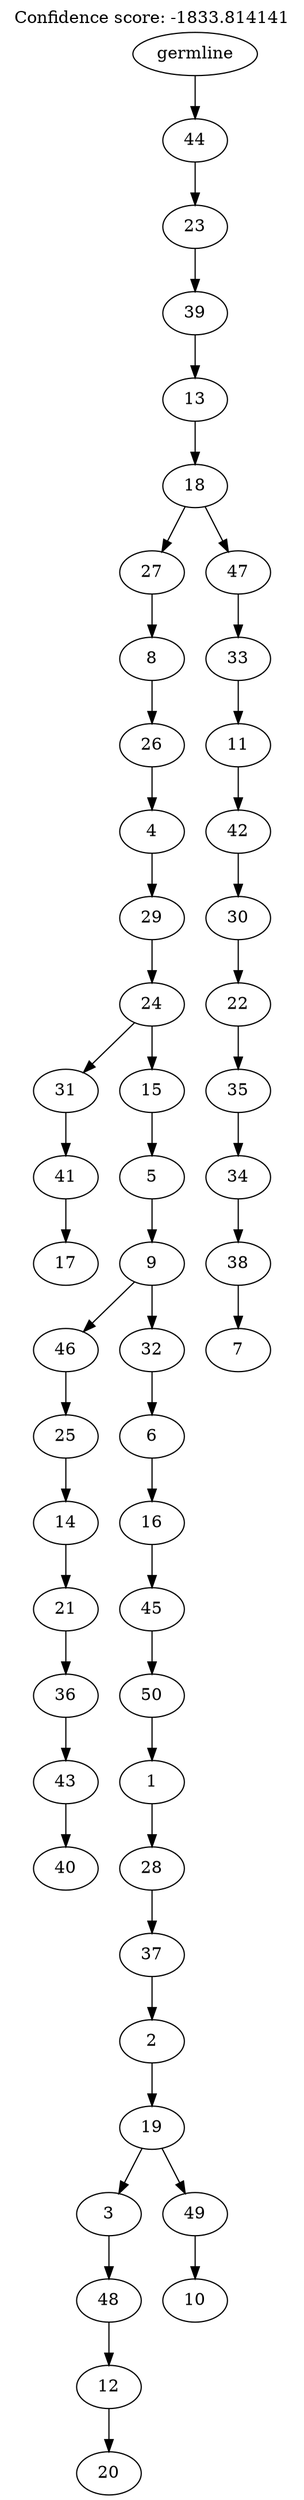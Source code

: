 digraph g {
	"49" -> "50";
	"50" [label="17"];
	"48" -> "49";
	"49" [label="41"];
	"46" -> "47";
	"47" [label="40"];
	"45" -> "46";
	"46" [label="43"];
	"44" -> "45";
	"45" [label="36"];
	"43" -> "44";
	"44" [label="21"];
	"42" -> "43";
	"43" [label="14"];
	"41" -> "42";
	"42" [label="25"];
	"39" -> "40";
	"40" [label="20"];
	"38" -> "39";
	"39" [label="12"];
	"37" -> "38";
	"38" [label="48"];
	"35" -> "36";
	"36" [label="10"];
	"34" -> "35";
	"35" [label="49"];
	"34" -> "37";
	"37" [label="3"];
	"33" -> "34";
	"34" [label="19"];
	"32" -> "33";
	"33" [label="2"];
	"31" -> "32";
	"32" [label="37"];
	"30" -> "31";
	"31" [label="28"];
	"29" -> "30";
	"30" [label="1"];
	"28" -> "29";
	"29" [label="50"];
	"27" -> "28";
	"28" [label="45"];
	"26" -> "27";
	"27" [label="16"];
	"25" -> "26";
	"26" [label="6"];
	"24" -> "25";
	"25" [label="32"];
	"24" -> "41";
	"41" [label="46"];
	"23" -> "24";
	"24" [label="9"];
	"22" -> "23";
	"23" [label="5"];
	"21" -> "22";
	"22" [label="15"];
	"21" -> "48";
	"48" [label="31"];
	"20" -> "21";
	"21" [label="24"];
	"19" -> "20";
	"20" [label="29"];
	"18" -> "19";
	"19" [label="4"];
	"17" -> "18";
	"18" [label="26"];
	"16" -> "17";
	"17" [label="8"];
	"14" -> "15";
	"15" [label="7"];
	"13" -> "14";
	"14" [label="38"];
	"12" -> "13";
	"13" [label="34"];
	"11" -> "12";
	"12" [label="35"];
	"10" -> "11";
	"11" [label="22"];
	"9" -> "10";
	"10" [label="30"];
	"8" -> "9";
	"9" [label="42"];
	"7" -> "8";
	"8" [label="11"];
	"6" -> "7";
	"7" [label="33"];
	"5" -> "6";
	"6" [label="47"];
	"5" -> "16";
	"16" [label="27"];
	"4" -> "5";
	"5" [label="18"];
	"3" -> "4";
	"4" [label="13"];
	"2" -> "3";
	"3" [label="39"];
	"1" -> "2";
	"2" [label="23"];
	"0" -> "1";
	"1" [label="44"];
	"0" [label="germline"];
	labelloc="t";
	label="Confidence score: -1833.814141";
}
